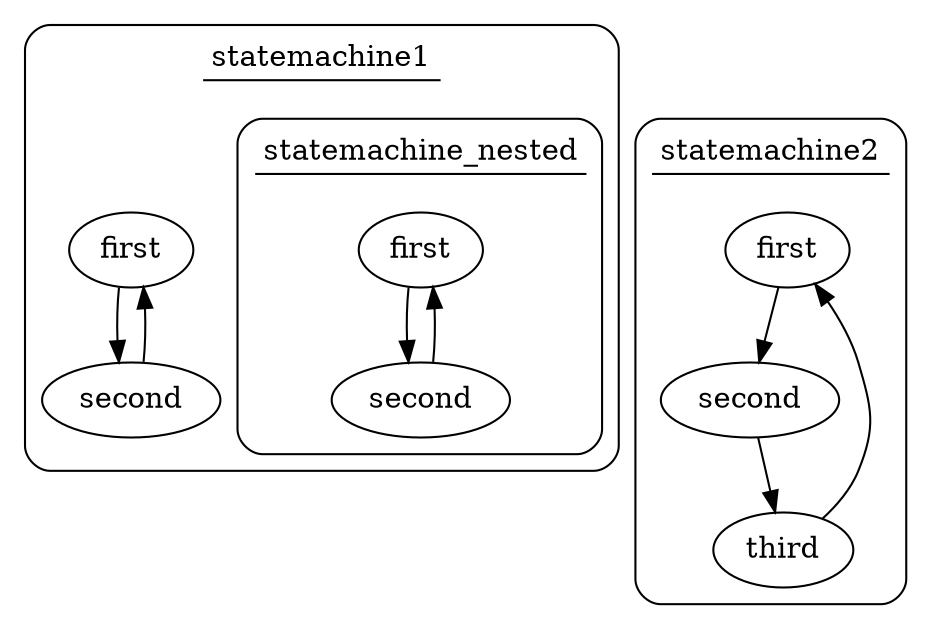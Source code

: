 digraph D {
compound=true
subgraph cluster_statemachine1 {
style = rounded
  label = < <table cellborder="0" border="0"> <tr><td width="47" >statemachine1</td></tr><hr/>   <tr><td></td></tr> </table> >;
"statemachine1_first" [label = "first"];
"statemachine1_second" [label = "second"];
statemachine1_first -> statemachine1_second
"statemachine1_second" [label = "second"];
"statemachine1_first" [label = "first"];
statemachine1_second -> statemachine1_first
subgraph cluster_statemachine_nested {
style = rounded
  label = < <table cellborder="0" border="0"> <tr><td width="47" >statemachine_nested</td></tr><hr/>   <tr><td></td></tr> </table> >;
"statemachine_nested_first" [label = "first"];
"statemachine_nested_second" [label = "second"];
statemachine_nested_first -> statemachine_nested_second
"statemachine_nested_second" [label = "second"];
"statemachine_nested_first" [label = "first"];
statemachine_nested_second -> statemachine_nested_first
}
}
subgraph cluster_statemachine2 {
style = rounded
  label = < <table cellborder="0" border="0"> <tr><td width="47" >statemachine2</td></tr><hr/>   <tr><td></td></tr> </table> >;
"statemachine2_first" [label = "first"];
"statemachine2_second" [label = "second"];
statemachine2_first -> statemachine2_second
"statemachine2_second" [label = "second"];
"statemachine2_third" [label = "third"];
statemachine2_second -> statemachine2_third
"statemachine2_third" [label = "third"];
"statemachine2_first" [label = "first"];
statemachine2_third -> statemachine2_first
}
}
